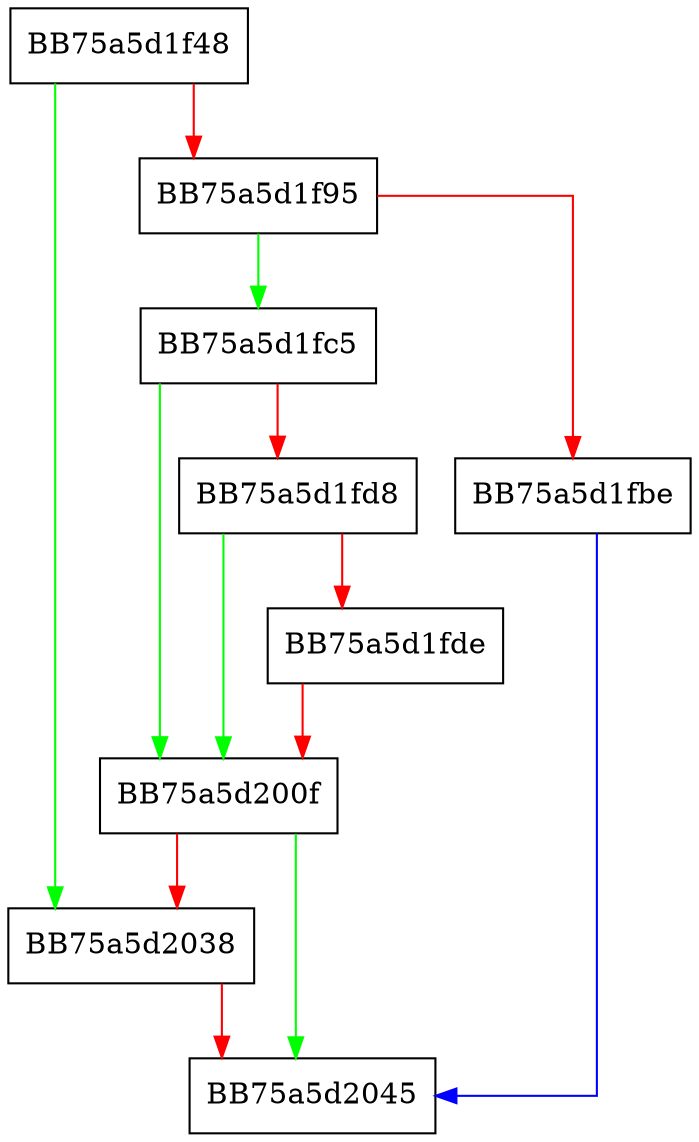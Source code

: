 digraph ResolveFixups {
  node [shape="box"];
  graph [splines=ortho];
  BB75a5d1f48 -> BB75a5d2038 [color="green"];
  BB75a5d1f48 -> BB75a5d1f95 [color="red"];
  BB75a5d1f95 -> BB75a5d1fc5 [color="green"];
  BB75a5d1f95 -> BB75a5d1fbe [color="red"];
  BB75a5d1fbe -> BB75a5d2045 [color="blue"];
  BB75a5d1fc5 -> BB75a5d200f [color="green"];
  BB75a5d1fc5 -> BB75a5d1fd8 [color="red"];
  BB75a5d1fd8 -> BB75a5d200f [color="green"];
  BB75a5d1fd8 -> BB75a5d1fde [color="red"];
  BB75a5d1fde -> BB75a5d200f [color="red"];
  BB75a5d200f -> BB75a5d2045 [color="green"];
  BB75a5d200f -> BB75a5d2038 [color="red"];
  BB75a5d2038 -> BB75a5d2045 [color="red"];
}
